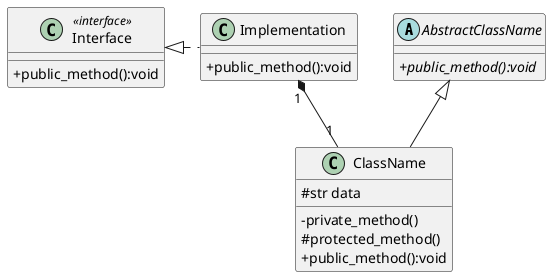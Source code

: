 @startuml

skinparam classAttributeIconSize 0

abstract AbstractClassName {
  {abstract} +public_method():void
}

class ClassName {
  #str data
  -private_method()
  #protected_method()
  +public_method():void
}


AbstractClassName <|-- ClassName


class Interface <<interface>> {
  +public_method():void
}

class Implementation {
 +public_method():void
}

Interface <|..right Implementation

Implementation "1"*--"1" ClassName


@enduml
